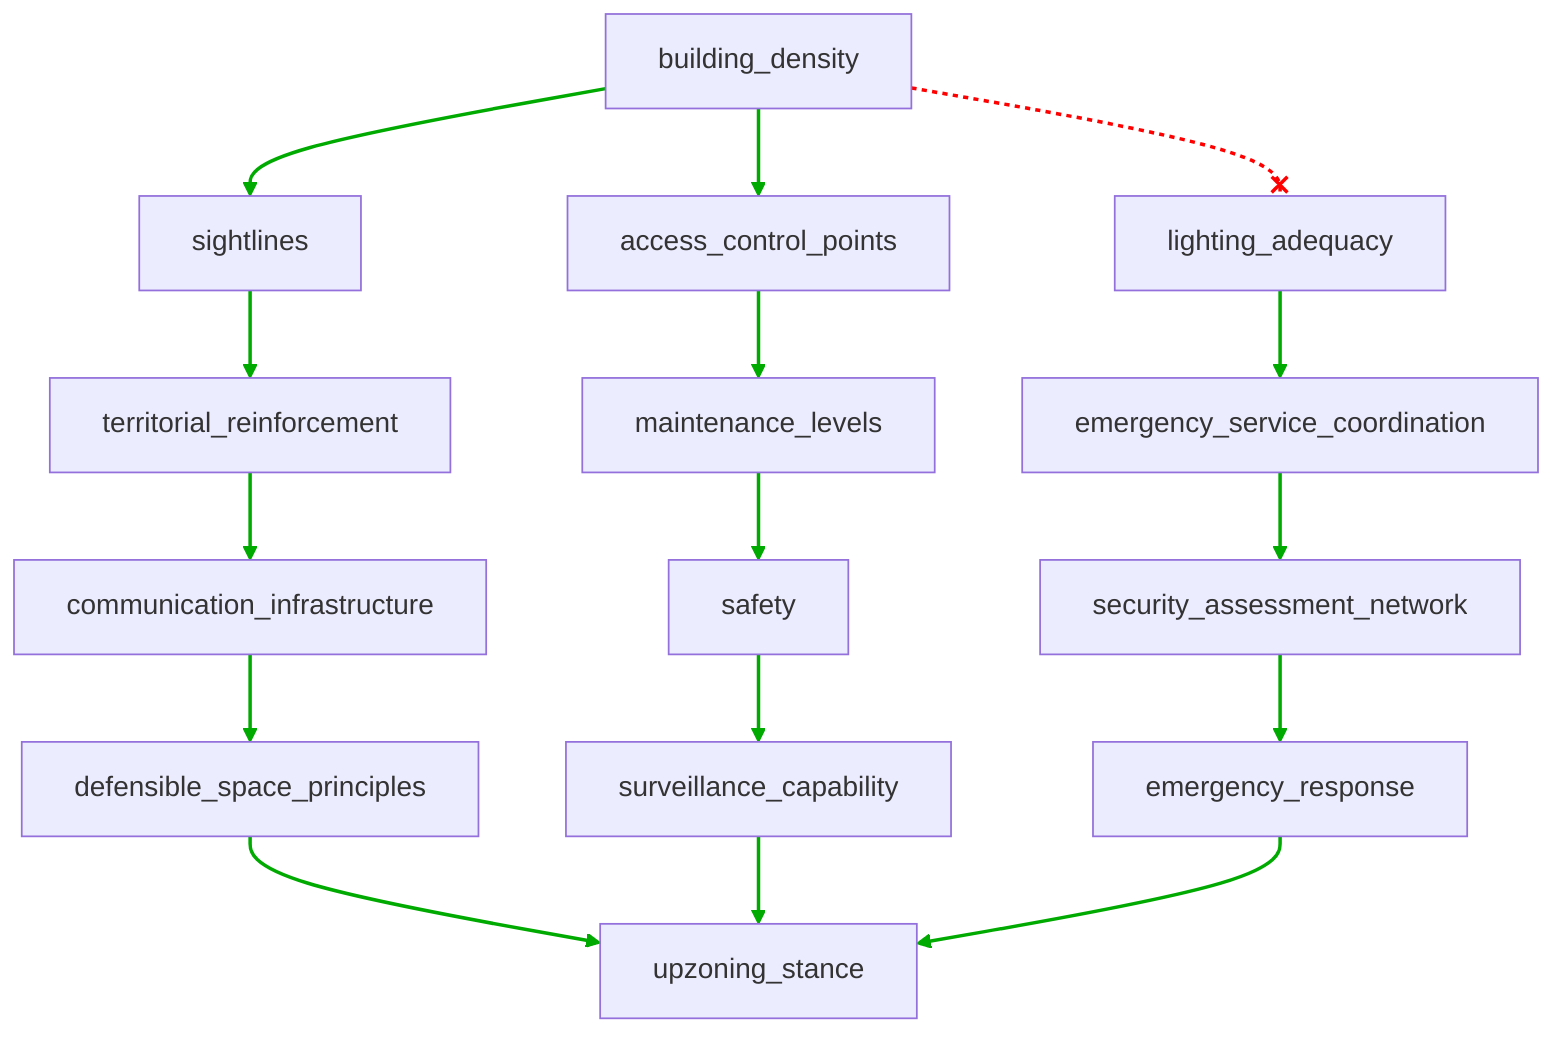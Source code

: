 flowchart TD
n1[building_density]
n2[sightlines]
n3[access_control_points]
n4[lighting_adequacy]
n5[territorial_reinforcement]
n6[maintenance_levels]
n7[emergency_service_coordination]
n8[communication_infrastructure]
n9[safety]
n10[security_assessment_network]
n11[defensible_space_principles]
n12[surveillance_capability]
n13[emergency_response]
n14[upzoning_stance]
n1 --> n2
n1 --> n3
n1 --x n4
n2 --> n5
n3 --> n6
n4 --> n7
n5 --> n8
n6 --> n9
n7 --> n10
n8 --> n11
n9 --> n12
n10 --> n13
n11 --> n14
n12 --> n14
n13 --> n14
linkStyle 0 stroke:#00AA00,stroke-width:2px
linkStyle 1 stroke:#00AA00,stroke-width:2px
linkStyle 2 stroke:#FF0000,stroke-dasharray:3,stroke-width:2px
linkStyle 3 stroke:#00AA00,stroke-width:2px
linkStyle 4 stroke:#00AA00,stroke-width:2px
linkStyle 5 stroke:#00AA00,stroke-width:2px
linkStyle 6 stroke:#00AA00,stroke-width:2px
linkStyle 7 stroke:#00AA00,stroke-width:2px
linkStyle 8 stroke:#00AA00,stroke-width:2px
linkStyle 9 stroke:#00AA00,stroke-width:2px
linkStyle 10 stroke:#00AA00,stroke-width:2px
linkStyle 11 stroke:#00AA00,stroke-width:2px
linkStyle 12 stroke:#00AA00,stroke-width:2px
linkStyle 13 stroke:#00AA00,stroke-width:2px
linkStyle 14 stroke:#00AA00,stroke-width:2px